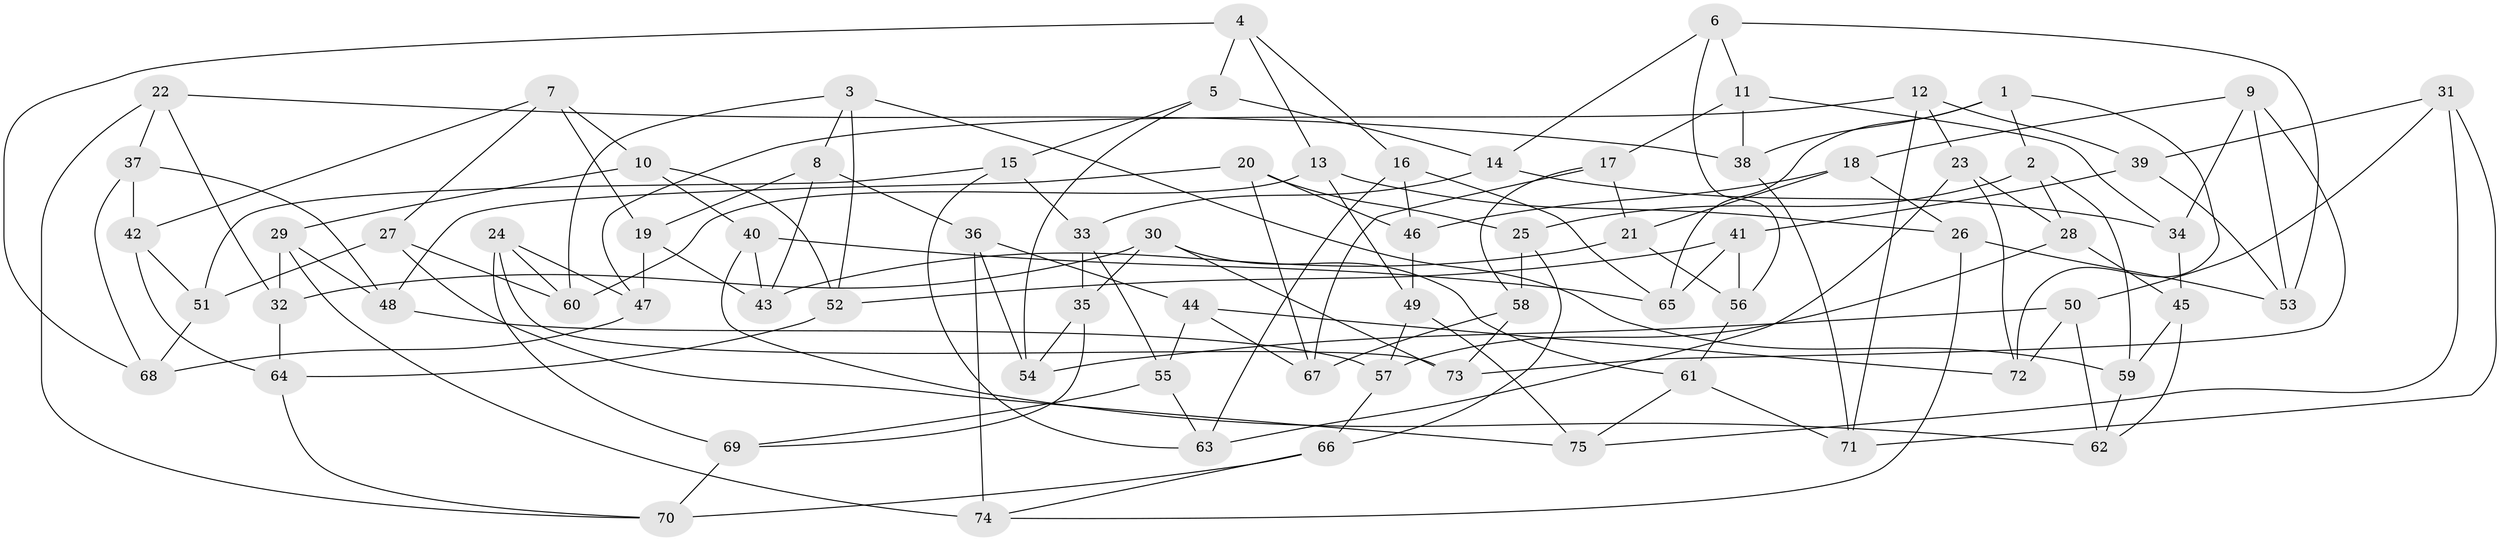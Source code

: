// Generated by graph-tools (version 1.1) at 2025/50/03/09/25 03:50:53]
// undirected, 75 vertices, 150 edges
graph export_dot {
graph [start="1"]
  node [color=gray90,style=filled];
  1;
  2;
  3;
  4;
  5;
  6;
  7;
  8;
  9;
  10;
  11;
  12;
  13;
  14;
  15;
  16;
  17;
  18;
  19;
  20;
  21;
  22;
  23;
  24;
  25;
  26;
  27;
  28;
  29;
  30;
  31;
  32;
  33;
  34;
  35;
  36;
  37;
  38;
  39;
  40;
  41;
  42;
  43;
  44;
  45;
  46;
  47;
  48;
  49;
  50;
  51;
  52;
  53;
  54;
  55;
  56;
  57;
  58;
  59;
  60;
  61;
  62;
  63;
  64;
  65;
  66;
  67;
  68;
  69;
  70;
  71;
  72;
  73;
  74;
  75;
  1 -- 65;
  1 -- 72;
  1 -- 2;
  1 -- 38;
  2 -- 25;
  2 -- 28;
  2 -- 59;
  3 -- 60;
  3 -- 8;
  3 -- 52;
  3 -- 59;
  4 -- 5;
  4 -- 68;
  4 -- 13;
  4 -- 16;
  5 -- 54;
  5 -- 14;
  5 -- 15;
  6 -- 14;
  6 -- 53;
  6 -- 11;
  6 -- 56;
  7 -- 42;
  7 -- 27;
  7 -- 19;
  7 -- 10;
  8 -- 36;
  8 -- 43;
  8 -- 19;
  9 -- 18;
  9 -- 34;
  9 -- 53;
  9 -- 73;
  10 -- 40;
  10 -- 52;
  10 -- 29;
  11 -- 34;
  11 -- 38;
  11 -- 17;
  12 -- 71;
  12 -- 23;
  12 -- 47;
  12 -- 39;
  13 -- 60;
  13 -- 26;
  13 -- 49;
  14 -- 34;
  14 -- 33;
  15 -- 63;
  15 -- 33;
  15 -- 51;
  16 -- 63;
  16 -- 65;
  16 -- 46;
  17 -- 21;
  17 -- 67;
  17 -- 58;
  18 -- 26;
  18 -- 46;
  18 -- 21;
  19 -- 47;
  19 -- 43;
  20 -- 48;
  20 -- 67;
  20 -- 46;
  20 -- 25;
  21 -- 56;
  21 -- 43;
  22 -- 70;
  22 -- 38;
  22 -- 37;
  22 -- 32;
  23 -- 72;
  23 -- 63;
  23 -- 28;
  24 -- 69;
  24 -- 73;
  24 -- 60;
  24 -- 47;
  25 -- 66;
  25 -- 58;
  26 -- 74;
  26 -- 53;
  27 -- 51;
  27 -- 75;
  27 -- 60;
  28 -- 45;
  28 -- 57;
  29 -- 32;
  29 -- 48;
  29 -- 74;
  30 -- 32;
  30 -- 73;
  30 -- 61;
  30 -- 35;
  31 -- 75;
  31 -- 71;
  31 -- 50;
  31 -- 39;
  32 -- 64;
  33 -- 55;
  33 -- 35;
  34 -- 45;
  35 -- 54;
  35 -- 69;
  36 -- 54;
  36 -- 44;
  36 -- 74;
  37 -- 68;
  37 -- 42;
  37 -- 48;
  38 -- 71;
  39 -- 53;
  39 -- 41;
  40 -- 43;
  40 -- 62;
  40 -- 65;
  41 -- 65;
  41 -- 52;
  41 -- 56;
  42 -- 64;
  42 -- 51;
  44 -- 72;
  44 -- 67;
  44 -- 55;
  45 -- 62;
  45 -- 59;
  46 -- 49;
  47 -- 68;
  48 -- 57;
  49 -- 75;
  49 -- 57;
  50 -- 72;
  50 -- 62;
  50 -- 54;
  51 -- 68;
  52 -- 64;
  55 -- 63;
  55 -- 69;
  56 -- 61;
  57 -- 66;
  58 -- 73;
  58 -- 67;
  59 -- 62;
  61 -- 71;
  61 -- 75;
  64 -- 70;
  66 -- 70;
  66 -- 74;
  69 -- 70;
}
